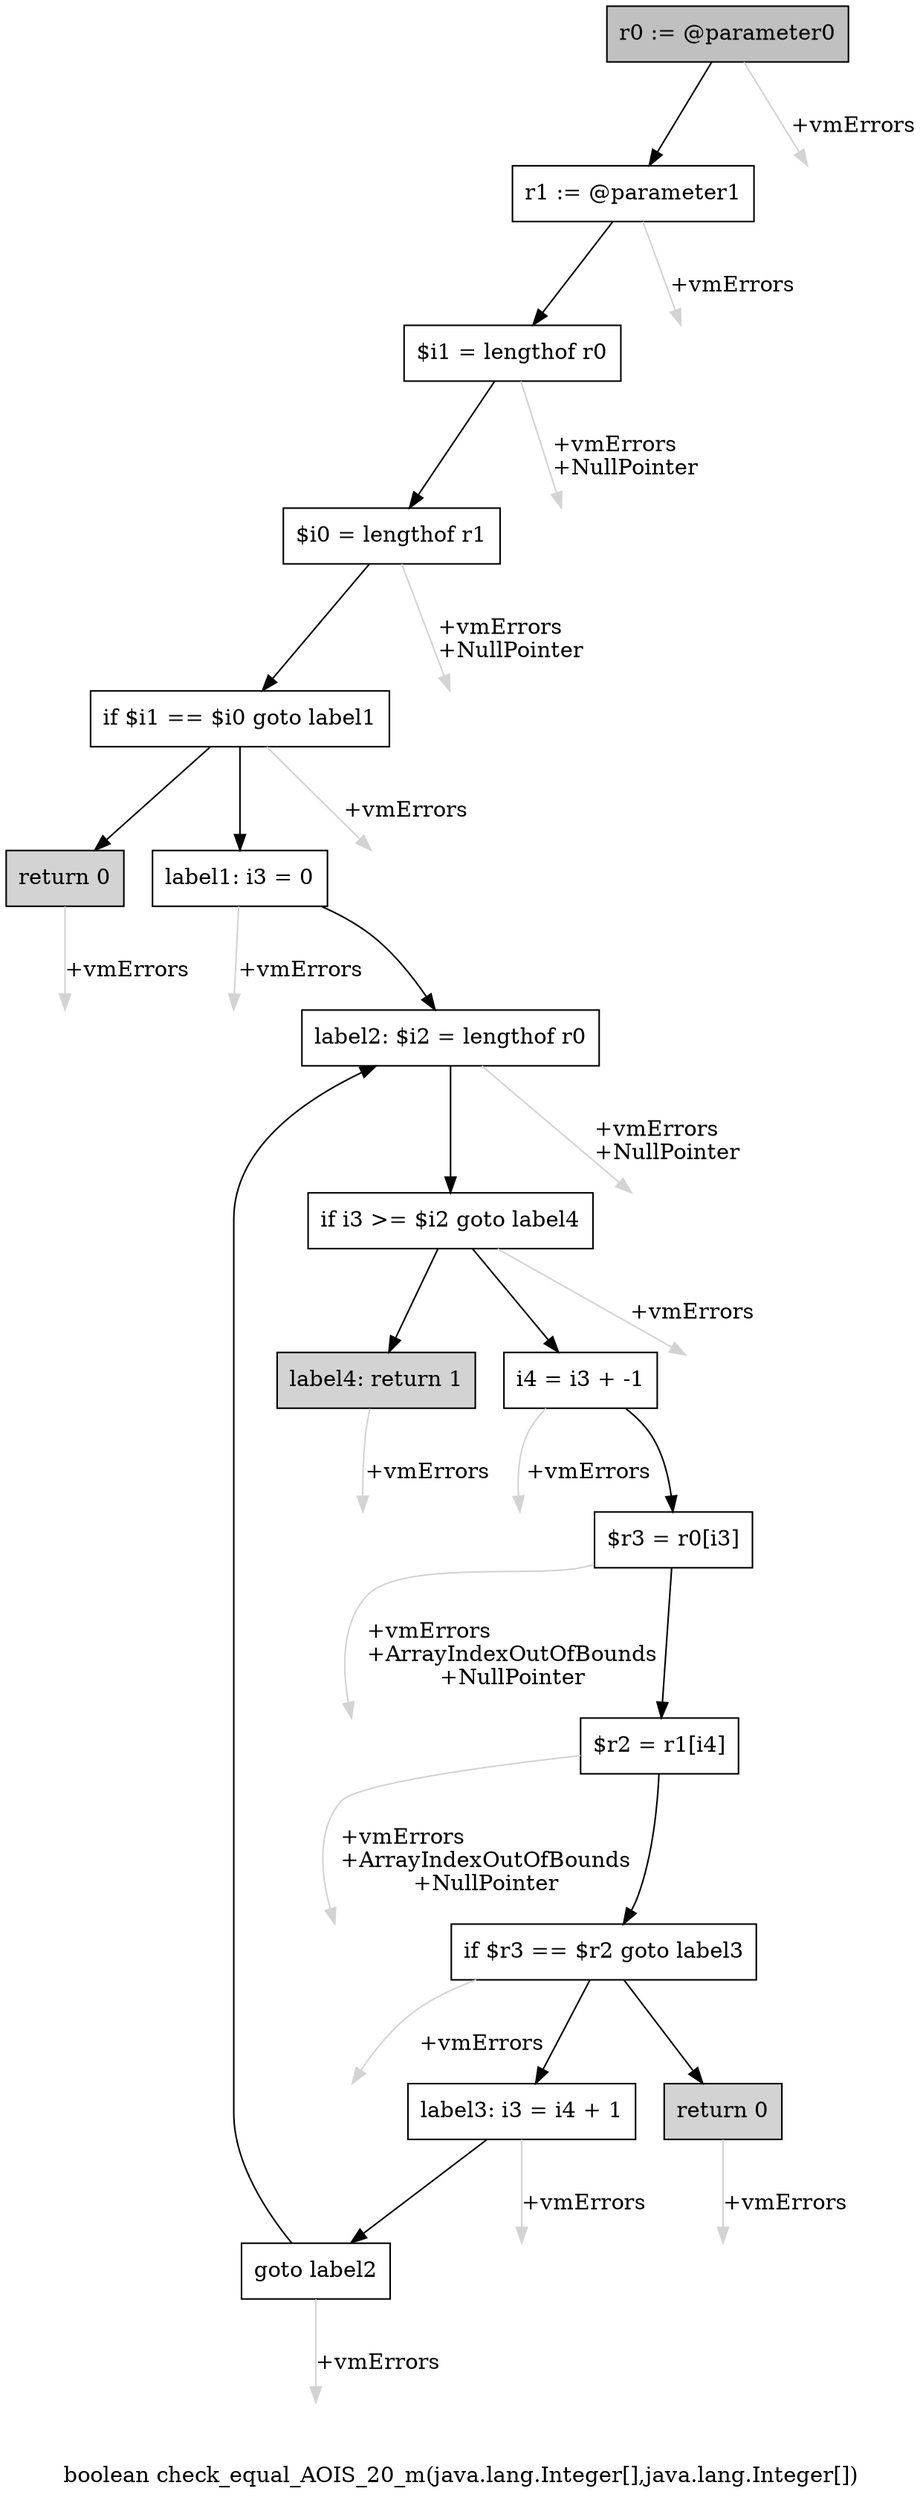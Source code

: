 digraph "boolean check_equal_AOIS_20_m(java.lang.Integer[],java.lang.Integer[])" {
    label="boolean check_equal_AOIS_20_m(java.lang.Integer[],java.lang.Integer[])";
    node [shape=box];
    "0" [style=filled,fillcolor=gray,label="r0 := @parameter0",];
    "1" [label="r1 := @parameter1",];
    "0"->"1" [color=black,];
    "17" [style=invis,label="Esc",];
    "0"->"17" [color=lightgray,label="\l+vmErrors",];
    "2" [label="$i1 = lengthof r0",];
    "1"->"2" [color=black,];
    "18" [style=invis,label="Esc",];
    "1"->"18" [color=lightgray,label="\l+vmErrors",];
    "3" [label="$i0 = lengthof r1",];
    "2"->"3" [color=black,];
    "19" [style=invis,label="Esc",];
    "2"->"19" [color=lightgray,label="\l+vmErrors\l+NullPointer",];
    "4" [label="if $i1 == $i0 goto label1",];
    "3"->"4" [color=black,];
    "20" [style=invis,label="Esc",];
    "3"->"20" [color=lightgray,label="\l+vmErrors\l+NullPointer",];
    "5" [style=filled,fillcolor=lightgray,label="return 0",];
    "4"->"5" [color=black,];
    "6" [label="label1: i3 = 0",];
    "4"->"6" [color=black,];
    "21" [style=invis,label="Esc",];
    "4"->"21" [color=lightgray,label="\l+vmErrors",];
    "22" [style=invis,label="Esc",];
    "5"->"22" [color=lightgray,label="\l+vmErrors",];
    "7" [label="label2: $i2 = lengthof r0",];
    "6"->"7" [color=black,];
    "23" [style=invis,label="Esc",];
    "6"->"23" [color=lightgray,label="\l+vmErrors",];
    "8" [label="if i3 >= $i2 goto label4",];
    "7"->"8" [color=black,];
    "24" [style=invis,label="Esc",];
    "7"->"24" [color=lightgray,label="\l+vmErrors\l+NullPointer",];
    "9" [label="i4 = i3 + -1",];
    "8"->"9" [color=black,];
    "16" [style=filled,fillcolor=lightgray,label="label4: return 1",];
    "8"->"16" [color=black,];
    "25" [style=invis,label="Esc",];
    "8"->"25" [color=lightgray,label="\l+vmErrors",];
    "10" [label="$r3 = r0[i3]",];
    "9"->"10" [color=black,];
    "26" [style=invis,label="Esc",];
    "9"->"26" [color=lightgray,label="\l+vmErrors",];
    "11" [label="$r2 = r1[i4]",];
    "10"->"11" [color=black,];
    "27" [style=invis,label="Esc",];
    "10"->"27" [color=lightgray,label="\l+vmErrors\l+ArrayIndexOutOfBounds\l+NullPointer",];
    "12" [label="if $r3 == $r2 goto label3",];
    "11"->"12" [color=black,];
    "28" [style=invis,label="Esc",];
    "11"->"28" [color=lightgray,label="\l+vmErrors\l+ArrayIndexOutOfBounds\l+NullPointer",];
    "13" [style=filled,fillcolor=lightgray,label="return 0",];
    "12"->"13" [color=black,];
    "14" [label="label3: i3 = i4 + 1",];
    "12"->"14" [color=black,];
    "29" [style=invis,label="Esc",];
    "12"->"29" [color=lightgray,label="\l+vmErrors",];
    "30" [style=invis,label="Esc",];
    "13"->"30" [color=lightgray,label="\l+vmErrors",];
    "15" [label="goto label2",];
    "14"->"15" [color=black,];
    "31" [style=invis,label="Esc",];
    "14"->"31" [color=lightgray,label="\l+vmErrors",];
    "15"->"7" [color=black,];
    "32" [style=invis,label="Esc",];
    "15"->"32" [color=lightgray,label="\l+vmErrors",];
    "33" [style=invis,label="Esc",];
    "16"->"33" [color=lightgray,label="\l+vmErrors",];
}
